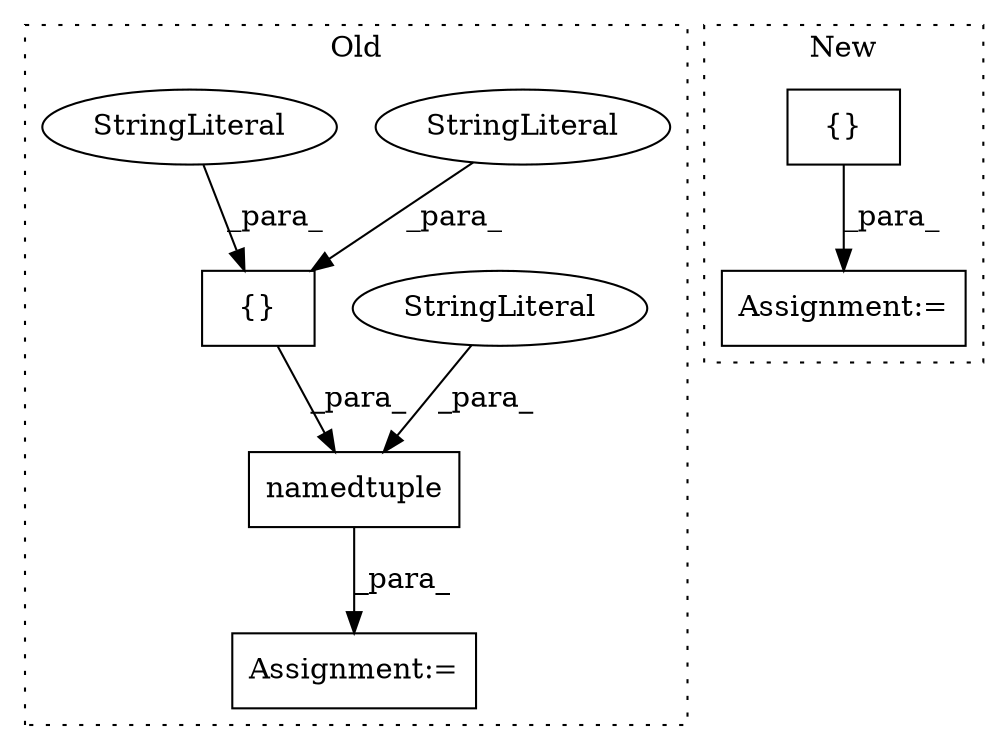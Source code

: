 digraph G {
subgraph cluster0 {
1 [label="namedtuple" a="32" s="1715,1773" l="11,1" shape="box"];
3 [label="StringLiteral" a="45" s="1726" l="9" shape="ellipse"];
4 [label="Assignment:=" a="7" s="1714" l="1" shape="box"];
6 [label="{}" a="4" s="1748,1772" l="1,1" shape="box"];
7 [label="StringLiteral" a="45" s="1749" l="6" shape="ellipse"];
8 [label="StringLiteral" a="45" s="1756" l="7" shape="ellipse"];
label = "Old";
style="dotted";
}
subgraph cluster1 {
2 [label="{}" a="4" s="3716,3743" l="1,1" shape="box"];
5 [label="Assignment:=" a="7" s="3586" l="1" shape="box"];
label = "New";
style="dotted";
}
1 -> 4 [label="_para_"];
2 -> 5 [label="_para_"];
3 -> 1 [label="_para_"];
6 -> 1 [label="_para_"];
7 -> 6 [label="_para_"];
8 -> 6 [label="_para_"];
}
